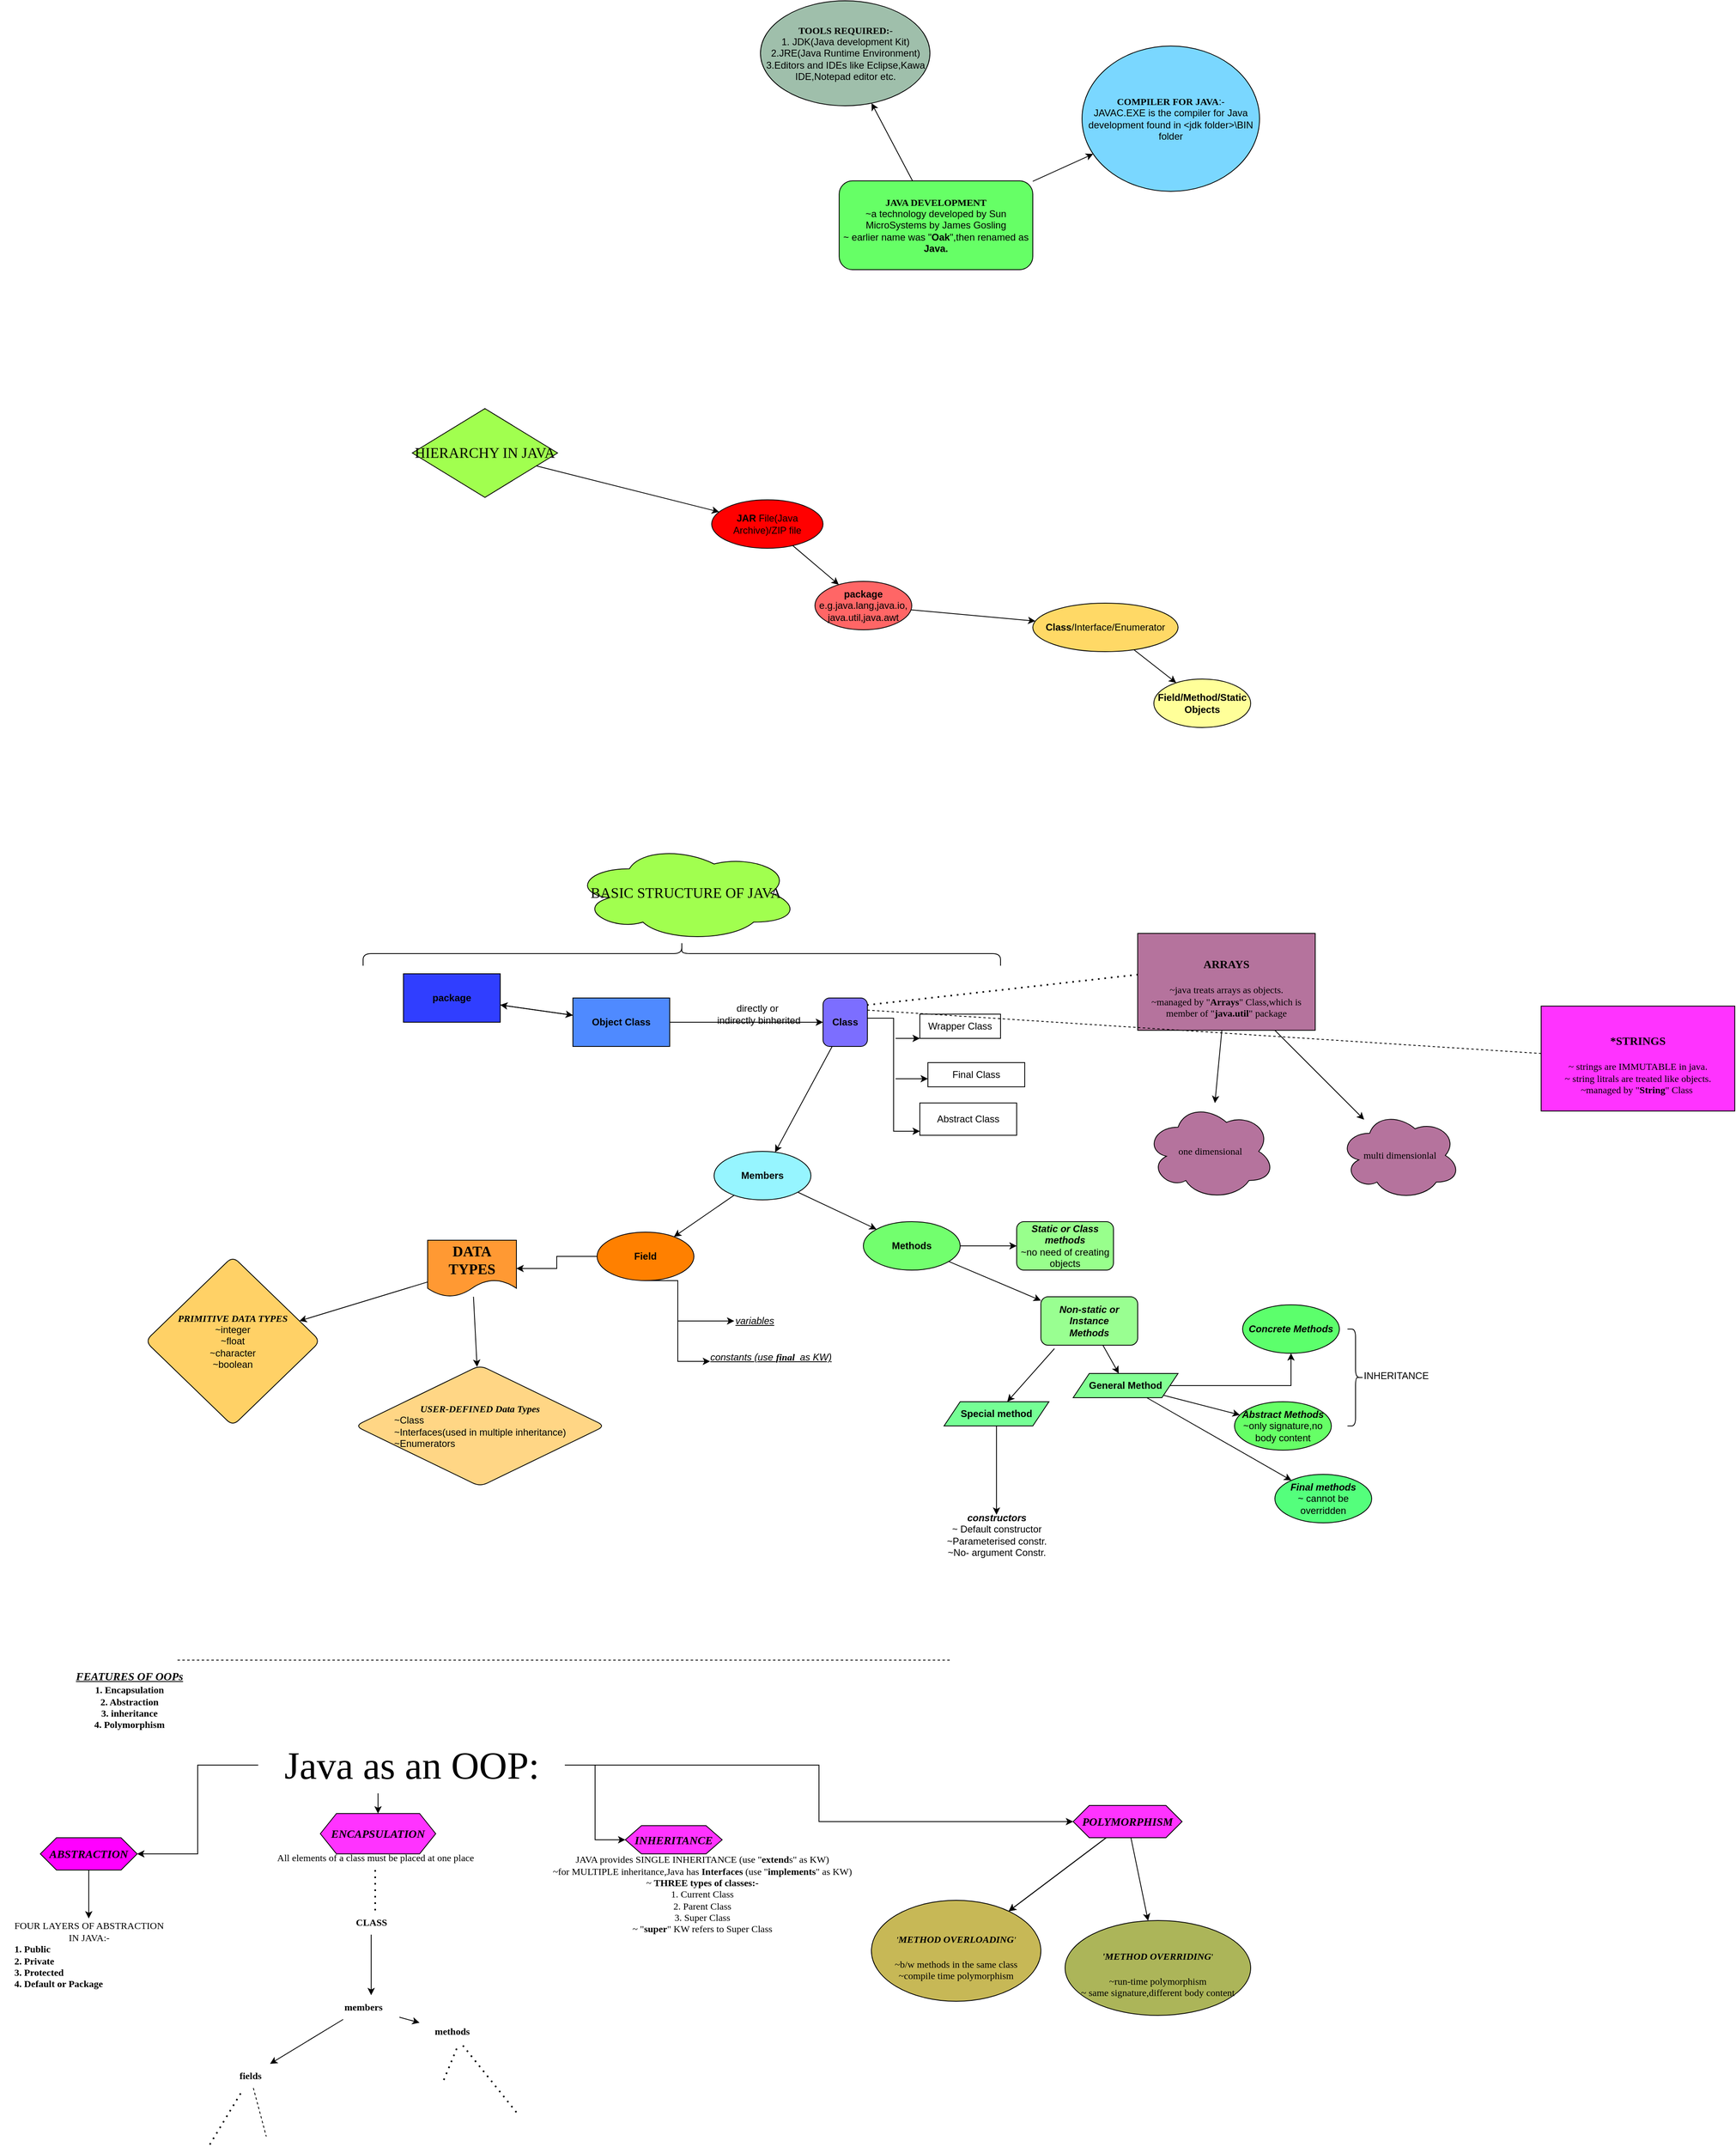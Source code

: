 <mxfile version="20.0.4" type="github" pages="2">
  <diagram id="sH5qiCcOdGeGCvfAOboL" name="Page-1">
    <mxGraphModel dx="1847" dy="1724" grid="0" gridSize="10" guides="1" tooltips="1" connect="1" arrows="1" fold="1" page="1" pageScale="1" pageWidth="827" pageHeight="1169" math="0" shadow="0">
      <root>
        <mxCell id="0" />
        <mxCell id="1" parent="0" />
        <mxCell id="B9Iz-INxXwkHirPRDV6O-6" value="" style="edgeStyle=none;rounded=0;orthogonalLoop=1;jettySize=auto;html=1;" parent="1" source="B9Iz-INxXwkHirPRDV6O-1" target="B9Iz-INxXwkHirPRDV6O-5" edge="1">
          <mxGeometry relative="1" as="geometry" />
        </mxCell>
        <mxCell id="B9Iz-INxXwkHirPRDV6O-11" value="" style="edgeStyle=none;rounded=0;orthogonalLoop=1;jettySize=auto;html=1;" parent="1" source="B9Iz-INxXwkHirPRDV6O-1" target="B9Iz-INxXwkHirPRDV6O-10" edge="1">
          <mxGeometry relative="1" as="geometry" />
        </mxCell>
        <mxCell id="B9Iz-INxXwkHirPRDV6O-1" value="&lt;font face=&quot;Lucida Console&quot;&gt;&lt;b&gt;JAVA DEVELOPMENT&lt;/b&gt;&lt;/font&gt;&lt;br&gt;~a technology developed by Sun MicroSystems by James Gosling&lt;br&gt;~ earlier name was &quot;&lt;b&gt;Oak&lt;/b&gt;&quot;,then renamed as &lt;b&gt;Java.&lt;/b&gt;" style="rounded=1;whiteSpace=wrap;html=1;fillColor=#66FF66;" parent="1" vertex="1">
          <mxGeometry x="230" y="-152" width="240" height="110" as="geometry" />
        </mxCell>
        <mxCell id="B9Iz-INxXwkHirPRDV6O-5" value="&lt;font face=&quot;Lucida Console&quot;&gt;&lt;b&gt;TOOLS REQUIRED:&lt;/b&gt;-&lt;/font&gt;&lt;br&gt;1. JDK(Java development Kit)&lt;br&gt;2.JRE(Java Runtime Environment)&lt;br&gt;3.Editors and IDEs like Eclipse,Kawa IDE,Notepad editor etc." style="ellipse;whiteSpace=wrap;html=1;rounded=1;strokeColor=#000000;fillColor=#9FBFAB;" parent="1" vertex="1">
          <mxGeometry x="132.5" y="-375" width="210" height="130" as="geometry" />
        </mxCell>
        <mxCell id="B9Iz-INxXwkHirPRDV6O-10" value="&lt;b&gt;&lt;font face=&quot;Lucida Console&quot;&gt;COMPILER FOR JAVA&lt;/font&gt;&lt;/b&gt;:-&lt;br&gt;JAVAC.EXE is the compiler for Java development found in &amp;lt;jdk folder&amp;gt;\BIN folder" style="ellipse;whiteSpace=wrap;html=1;rounded=1;fillColor=#7AD7FF;" parent="1" vertex="1">
          <mxGeometry x="531" y="-319" width="220" height="180" as="geometry" />
        </mxCell>
        <mxCell id="B9Iz-INxXwkHirPRDV6O-14" value="" style="edgeStyle=none;rounded=0;orthogonalLoop=1;jettySize=auto;html=1;" parent="1" source="B9Iz-INxXwkHirPRDV6O-12" target="B9Iz-INxXwkHirPRDV6O-13" edge="1">
          <mxGeometry relative="1" as="geometry" />
        </mxCell>
        <mxCell id="B9Iz-INxXwkHirPRDV6O-12" value="&lt;font face=&quot;Georgia&quot; style=&quot;font-size: 18px;&quot;&gt;HIERARCHY IN JAVA&lt;/font&gt;" style="rhombus;whiteSpace=wrap;html=1;strokeColor=#000000;fillColor=#A1FF4F;" parent="1" vertex="1">
          <mxGeometry x="-299" y="130" width="180" height="110" as="geometry" />
        </mxCell>
        <mxCell id="B9Iz-INxXwkHirPRDV6O-16" value="" style="edgeStyle=none;rounded=0;orthogonalLoop=1;jettySize=auto;html=1;" parent="1" source="B9Iz-INxXwkHirPRDV6O-13" target="B9Iz-INxXwkHirPRDV6O-15" edge="1">
          <mxGeometry relative="1" as="geometry" />
        </mxCell>
        <mxCell id="B9Iz-INxXwkHirPRDV6O-13" value="&lt;b&gt;JAR &lt;/b&gt;File(Java Archive)/ZIP file" style="ellipse;whiteSpace=wrap;html=1;fillColor=#FF0000;strokeColor=#000000;" parent="1" vertex="1">
          <mxGeometry x="72" y="243" width="138" height="60" as="geometry" />
        </mxCell>
        <mxCell id="B9Iz-INxXwkHirPRDV6O-18" value="" style="edgeStyle=none;rounded=0;orthogonalLoop=1;jettySize=auto;html=1;" parent="1" source="B9Iz-INxXwkHirPRDV6O-15" target="B9Iz-INxXwkHirPRDV6O-17" edge="1">
          <mxGeometry relative="1" as="geometry" />
        </mxCell>
        <mxCell id="B9Iz-INxXwkHirPRDV6O-15" value="&lt;b&gt;package&lt;/b&gt;&lt;br&gt;e.g.java.lang,java.io,&lt;br&gt;java.util,java.awt" style="ellipse;whiteSpace=wrap;html=1;fillColor=#FF6666;strokeColor=#000000;" parent="1" vertex="1">
          <mxGeometry x="200" y="344" width="120" height="60" as="geometry" />
        </mxCell>
        <mxCell id="B9Iz-INxXwkHirPRDV6O-20" value="" style="edgeStyle=none;rounded=0;orthogonalLoop=1;jettySize=auto;html=1;" parent="1" source="B9Iz-INxXwkHirPRDV6O-17" target="B9Iz-INxXwkHirPRDV6O-19" edge="1">
          <mxGeometry relative="1" as="geometry" />
        </mxCell>
        <mxCell id="B9Iz-INxXwkHirPRDV6O-17" value="&lt;b&gt;Class&lt;/b&gt;/Interface/Enumerator" style="ellipse;whiteSpace=wrap;html=1;fillColor=#FFD966;strokeColor=#000000;" parent="1" vertex="1">
          <mxGeometry x="470" y="371" width="180" height="60" as="geometry" />
        </mxCell>
        <mxCell id="B9Iz-INxXwkHirPRDV6O-19" value="&lt;b&gt;Field/Method/Static Objects&lt;/b&gt;" style="ellipse;whiteSpace=wrap;html=1;fillColor=#FFFF99;strokeColor=#000000;" parent="1" vertex="1">
          <mxGeometry x="620" y="465" width="120" height="60" as="geometry" />
        </mxCell>
        <mxCell id="B9Iz-INxXwkHirPRDV6O-23" value="&lt;font face=&quot;Comic Sans MS&quot; style=&quot;font-size: 18px;&quot;&gt;BASIC STRUCTURE OF JAVA&lt;/font&gt;" style="ellipse;shape=cloud;whiteSpace=wrap;html=1;strokeColor=#000000;fillColor=#A1FF4F;" parent="1" vertex="1">
          <mxGeometry x="-100" y="670" width="280" height="120" as="geometry" />
        </mxCell>
        <mxCell id="B9Iz-INxXwkHirPRDV6O-32" value="" style="edgeStyle=none;rounded=0;orthogonalLoop=1;jettySize=auto;html=1;" parent="1" source="B9Iz-INxXwkHirPRDV6O-27" target="B9Iz-INxXwkHirPRDV6O-31" edge="1">
          <mxGeometry relative="1" as="geometry" />
        </mxCell>
        <mxCell id="B9Iz-INxXwkHirPRDV6O-27" value="&lt;b&gt;package&lt;/b&gt;" style="whiteSpace=wrap;html=1;strokeColor=#000000;fillColor=#303EFF;" parent="1" vertex="1">
          <mxGeometry x="-310" y="830" width="120" height="60" as="geometry" />
        </mxCell>
        <mxCell id="B9Iz-INxXwkHirPRDV6O-28" value="" style="shape=curlyBracket;whiteSpace=wrap;html=1;rounded=1;flipH=1;strokeColor=#000000;fillColor=#FF8000;direction=south;" parent="1" vertex="1">
          <mxGeometry x="-360" y="790" width="790" height="30" as="geometry" />
        </mxCell>
        <mxCell id="B9Iz-INxXwkHirPRDV6O-36" value="" style="edgeStyle=none;rounded=0;orthogonalLoop=1;jettySize=auto;html=1;" parent="1" source="B9Iz-INxXwkHirPRDV6O-31" target="B9Iz-INxXwkHirPRDV6O-35" edge="1">
          <mxGeometry relative="1" as="geometry" />
        </mxCell>
        <mxCell id="1tp41s8w3gV_eY9NmaiI-1" value="" style="edgeStyle=none;rounded=0;orthogonalLoop=1;jettySize=auto;html=1;fontFamily=Verdana;fontSize=12;" parent="1" source="B9Iz-INxXwkHirPRDV6O-31" target="B9Iz-INxXwkHirPRDV6O-27" edge="1">
          <mxGeometry relative="1" as="geometry" />
        </mxCell>
        <mxCell id="B9Iz-INxXwkHirPRDV6O-31" value="&lt;b&gt;Object Class&lt;/b&gt;" style="whiteSpace=wrap;html=1;fillColor=#4F8AFF;strokeColor=#000000;" parent="1" vertex="1">
          <mxGeometry x="-100" y="860" width="120" height="60" as="geometry" />
        </mxCell>
        <mxCell id="B9Iz-INxXwkHirPRDV6O-39" style="edgeStyle=elbowEdgeStyle;rounded=0;orthogonalLoop=1;jettySize=auto;html=1;exitX=1;exitY=0.5;exitDx=0;exitDy=0;" parent="1" edge="1">
          <mxGeometry relative="1" as="geometry">
            <mxPoint x="330" y="1025" as="targetPoint" />
            <mxPoint x="265" y="885" as="sourcePoint" />
          </mxGeometry>
        </mxCell>
        <mxCell id="B9Iz-INxXwkHirPRDV6O-50" value="" style="edgeStyle=none;rounded=0;orthogonalLoop=1;jettySize=auto;html=1;" parent="1" source="B9Iz-INxXwkHirPRDV6O-35" target="B9Iz-INxXwkHirPRDV6O-49" edge="1">
          <mxGeometry relative="1" as="geometry" />
        </mxCell>
        <mxCell id="B9Iz-INxXwkHirPRDV6O-35" value="&lt;b&gt;Class&lt;/b&gt;" style="rounded=1;whiteSpace=wrap;html=1;fillColor=#7C6EFF;strokeColor=#000000;" parent="1" vertex="1">
          <mxGeometry x="210" y="860" width="55" height="60" as="geometry" />
        </mxCell>
        <mxCell id="B9Iz-INxXwkHirPRDV6O-37" value="directly or&amp;nbsp;&lt;br&gt;indirectly binherited" style="text;html=1;align=center;verticalAlign=middle;resizable=0;points=[];autosize=1;strokeColor=none;fillColor=none;" parent="1" vertex="1">
          <mxGeometry x="65" y="860" width="130" height="40" as="geometry" />
        </mxCell>
        <mxCell id="B9Iz-INxXwkHirPRDV6O-40" value="" style="endArrow=classic;html=1;rounded=0;" parent="1" edge="1">
          <mxGeometry width="50" height="50" relative="1" as="geometry">
            <mxPoint x="300" y="910" as="sourcePoint" />
            <mxPoint x="330" y="910" as="targetPoint" />
          </mxGeometry>
        </mxCell>
        <mxCell id="B9Iz-INxXwkHirPRDV6O-41" value="Wrapper Class" style="whiteSpace=wrap;html=1;strokeColor=#000000;fillColor=#FFFFFF;" parent="1" vertex="1">
          <mxGeometry x="330" y="880" width="100" height="30" as="geometry" />
        </mxCell>
        <mxCell id="B9Iz-INxXwkHirPRDV6O-43" value="" style="endArrow=classic;html=1;rounded=0;" parent="1" edge="1">
          <mxGeometry width="50" height="50" relative="1" as="geometry">
            <mxPoint x="300" y="960" as="sourcePoint" />
            <mxPoint x="340" y="960" as="targetPoint" />
          </mxGeometry>
        </mxCell>
        <mxCell id="B9Iz-INxXwkHirPRDV6O-44" value="Final Class" style="whiteSpace=wrap;html=1;strokeColor=#000000;fillColor=#FFFFFF;" parent="1" vertex="1">
          <mxGeometry x="340" y="940" width="120" height="30" as="geometry" />
        </mxCell>
        <mxCell id="B9Iz-INxXwkHirPRDV6O-45" value="Abstract Class" style="whiteSpace=wrap;html=1;strokeColor=#000000;fillColor=#FFFFFF;" parent="1" vertex="1">
          <mxGeometry x="330" y="990" width="120" height="40" as="geometry" />
        </mxCell>
        <mxCell id="B9Iz-INxXwkHirPRDV6O-52" value="" style="edgeStyle=none;rounded=0;orthogonalLoop=1;jettySize=auto;html=1;" parent="1" source="B9Iz-INxXwkHirPRDV6O-49" target="B9Iz-INxXwkHirPRDV6O-51" edge="1">
          <mxGeometry relative="1" as="geometry" />
        </mxCell>
        <mxCell id="B9Iz-INxXwkHirPRDV6O-57" value="" style="edgeStyle=none;rounded=0;orthogonalLoop=1;jettySize=auto;html=1;" parent="1" source="B9Iz-INxXwkHirPRDV6O-49" target="B9Iz-INxXwkHirPRDV6O-56" edge="1">
          <mxGeometry relative="1" as="geometry" />
        </mxCell>
        <mxCell id="B9Iz-INxXwkHirPRDV6O-49" value="&lt;b&gt;Members&lt;/b&gt;" style="ellipse;whiteSpace=wrap;html=1;fillColor=#96F5FF;strokeColor=#000000;rounded=1;" parent="1" vertex="1">
          <mxGeometry x="75" y="1050" width="120" height="60" as="geometry" />
        </mxCell>
        <mxCell id="B9Iz-INxXwkHirPRDV6O-59" value="" style="edgeStyle=none;rounded=0;orthogonalLoop=1;jettySize=auto;html=1;" parent="1" source="B9Iz-INxXwkHirPRDV6O-51" target="B9Iz-INxXwkHirPRDV6O-58" edge="1">
          <mxGeometry relative="1" as="geometry" />
        </mxCell>
        <mxCell id="B9Iz-INxXwkHirPRDV6O-61" value="" style="edgeStyle=none;rounded=0;orthogonalLoop=1;jettySize=auto;html=1;" parent="1" source="B9Iz-INxXwkHirPRDV6O-51" target="B9Iz-INxXwkHirPRDV6O-60" edge="1">
          <mxGeometry relative="1" as="geometry" />
        </mxCell>
        <mxCell id="B9Iz-INxXwkHirPRDV6O-51" value="&lt;b&gt;Methods&lt;/b&gt;" style="ellipse;whiteSpace=wrap;html=1;fillColor=#72FF6E;strokeColor=#000000;rounded=1;" parent="1" vertex="1">
          <mxGeometry x="260" y="1137" width="120" height="60" as="geometry" />
        </mxCell>
        <mxCell id="B9Iz-INxXwkHirPRDV6O-93" style="edgeStyle=elbowEdgeStyle;rounded=0;orthogonalLoop=1;jettySize=auto;html=1;exitX=0.5;exitY=1;exitDx=0;exitDy=0;" parent="1" source="B9Iz-INxXwkHirPRDV6O-56" edge="1">
          <mxGeometry relative="1" as="geometry">
            <mxPoint x="70" y="1310" as="targetPoint" />
          </mxGeometry>
        </mxCell>
        <mxCell id="B9Iz-INxXwkHirPRDV6O-100" value="" style="edgeStyle=elbowEdgeStyle;rounded=0;orthogonalLoop=1;jettySize=auto;html=1;" parent="1" source="B9Iz-INxXwkHirPRDV6O-56" target="B9Iz-INxXwkHirPRDV6O-99" edge="1">
          <mxGeometry relative="1" as="geometry" />
        </mxCell>
        <mxCell id="B9Iz-INxXwkHirPRDV6O-56" value="&lt;b&gt;Field&lt;/b&gt;" style="ellipse;whiteSpace=wrap;html=1;fillColor=#FF8000;strokeColor=#000000;rounded=1;" parent="1" vertex="1">
          <mxGeometry x="-70" y="1150" width="120" height="60" as="geometry" />
        </mxCell>
        <mxCell id="B9Iz-INxXwkHirPRDV6O-58" value="&lt;b&gt;&lt;i&gt;Static or Class methods&lt;/i&gt;&lt;/b&gt;&lt;br&gt;~no need of creating objects" style="rounded=1;whiteSpace=wrap;html=1;fillColor=#98FF8C;strokeColor=#000000;" parent="1" vertex="1">
          <mxGeometry x="450" y="1137" width="120" height="60" as="geometry" />
        </mxCell>
        <mxCell id="B9Iz-INxXwkHirPRDV6O-63" value="" style="edgeStyle=none;rounded=0;orthogonalLoop=1;jettySize=auto;html=1;" parent="1" source="B9Iz-INxXwkHirPRDV6O-60" target="B9Iz-INxXwkHirPRDV6O-62" edge="1">
          <mxGeometry relative="1" as="geometry" />
        </mxCell>
        <mxCell id="B9Iz-INxXwkHirPRDV6O-60" value="&lt;i&gt;&lt;b&gt;Non-static or Instance&lt;br&gt;Methods&lt;/b&gt;&lt;/i&gt;" style="whiteSpace=wrap;html=1;fillColor=#99FF91;strokeColor=#000000;rounded=1;" parent="1" vertex="1">
          <mxGeometry x="480" y="1230" width="120" height="60" as="geometry" />
        </mxCell>
        <mxCell id="B9Iz-INxXwkHirPRDV6O-65" value="" style="edgeStyle=orthogonalEdgeStyle;rounded=0;orthogonalLoop=1;jettySize=auto;html=1;" parent="1" source="B9Iz-INxXwkHirPRDV6O-62" target="B9Iz-INxXwkHirPRDV6O-64" edge="1">
          <mxGeometry relative="1" as="geometry" />
        </mxCell>
        <mxCell id="B9Iz-INxXwkHirPRDV6O-69" value="" style="edgeStyle=none;rounded=0;orthogonalLoop=1;jettySize=auto;html=1;" parent="1" source="B9Iz-INxXwkHirPRDV6O-62" target="B9Iz-INxXwkHirPRDV6O-68" edge="1">
          <mxGeometry relative="1" as="geometry" />
        </mxCell>
        <mxCell id="B9Iz-INxXwkHirPRDV6O-71" value="" style="edgeStyle=none;rounded=0;orthogonalLoop=1;jettySize=auto;html=1;" parent="1" source="B9Iz-INxXwkHirPRDV6O-62" target="B9Iz-INxXwkHirPRDV6O-70" edge="1">
          <mxGeometry relative="1" as="geometry" />
        </mxCell>
        <mxCell id="B9Iz-INxXwkHirPRDV6O-83" value="" style="edgeStyle=none;rounded=0;orthogonalLoop=1;jettySize=auto;html=1;exitX=0.14;exitY=1.071;exitDx=0;exitDy=0;exitPerimeter=0;" parent="1" source="B9Iz-INxXwkHirPRDV6O-60" target="B9Iz-INxXwkHirPRDV6O-82" edge="1">
          <mxGeometry relative="1" as="geometry">
            <mxPoint x="500" y="1300" as="sourcePoint" />
          </mxGeometry>
        </mxCell>
        <mxCell id="B9Iz-INxXwkHirPRDV6O-62" value="&lt;b&gt;General Method&lt;/b&gt;" style="shape=parallelogram;perimeter=parallelogramPerimeter;whiteSpace=wrap;html=1;fixedSize=1;fillColor=#82FF93;strokeColor=#000000;rounded=1;arcSize=0;" parent="1" vertex="1">
          <mxGeometry x="520" y="1325" width="130" height="30" as="geometry" />
        </mxCell>
        <mxCell id="B9Iz-INxXwkHirPRDV6O-64" value="&lt;i&gt;&lt;b&gt;Concrete Methods&lt;/b&gt;&lt;/i&gt;" style="ellipse;whiteSpace=wrap;html=1;fillColor=#5CFF6C;strokeColor=#000000;rounded=1;arcSize=0;" parent="1" vertex="1">
          <mxGeometry x="730" y="1240" width="120" height="60" as="geometry" />
        </mxCell>
        <mxCell id="B9Iz-INxXwkHirPRDV6O-68" value="&lt;b&gt;&lt;i&gt;Abstract Methods&lt;/i&gt;&lt;/b&gt;&lt;br&gt;~only signature,no body content" style="ellipse;whiteSpace=wrap;html=1;fillColor=#66FF66;strokeColor=#000000;rounded=1;arcSize=0;" parent="1" vertex="1">
          <mxGeometry x="720" y="1360" width="120" height="60" as="geometry" />
        </mxCell>
        <mxCell id="B9Iz-INxXwkHirPRDV6O-70" value="&lt;i&gt;&lt;b&gt;Final methods&lt;/b&gt;&lt;/i&gt;&lt;br&gt;~ cannot be overridden" style="ellipse;whiteSpace=wrap;html=1;fillColor=#54FF7C;strokeColor=#000000;rounded=1;arcSize=0;" parent="1" vertex="1">
          <mxGeometry x="770" y="1450" width="120" height="60" as="geometry" />
        </mxCell>
        <mxCell id="B9Iz-INxXwkHirPRDV6O-72" value="" style="shape=curlyBracket;whiteSpace=wrap;html=1;rounded=1;flipH=1;strokeColor=#000000;fillColor=#FFFFFF;" parent="1" vertex="1">
          <mxGeometry x="860" y="1270" width="20" height="120" as="geometry" />
        </mxCell>
        <mxCell id="B9Iz-INxXwkHirPRDV6O-76" value="&lt;br&gt;INHERITANCE" style="text;html=1;align=center;verticalAlign=middle;resizable=0;points=[];autosize=1;strokeColor=none;fillColor=none;" parent="1" vertex="1">
          <mxGeometry x="870" y="1300" width="100" height="40" as="geometry" />
        </mxCell>
        <mxCell id="B9Iz-INxXwkHirPRDV6O-82" value="&lt;b&gt;Special method&lt;/b&gt;" style="shape=parallelogram;perimeter=parallelogramPerimeter;whiteSpace=wrap;html=1;fixedSize=1;fillColor=#75FF95;strokeColor=#000000;rounded=1;arcSize=0;" parent="1" vertex="1">
          <mxGeometry x="360" y="1360" width="130" height="30" as="geometry" />
        </mxCell>
        <mxCell id="B9Iz-INxXwkHirPRDV6O-90" value="" style="endArrow=classic;html=1;rounded=0;exitX=0.5;exitY=1;exitDx=0;exitDy=0;" parent="1" source="B9Iz-INxXwkHirPRDV6O-82" edge="1">
          <mxGeometry width="50" height="50" relative="1" as="geometry">
            <mxPoint x="490" y="1410" as="sourcePoint" />
            <mxPoint x="425" y="1500" as="targetPoint" />
          </mxGeometry>
        </mxCell>
        <mxCell id="B9Iz-INxXwkHirPRDV6O-92" value="&lt;b&gt;&lt;i&gt;constructors&lt;/i&gt;&lt;/b&gt;&lt;br&gt;~ Default constructor&lt;br&gt;~Parameterised constr.&lt;br&gt;~No- argument Constr." style="text;html=1;align=center;verticalAlign=middle;resizable=0;points=[];autosize=1;strokeColor=none;fillColor=none;" parent="1" vertex="1">
          <mxGeometry x="350" y="1490" width="150" height="70" as="geometry" />
        </mxCell>
        <mxCell id="B9Iz-INxXwkHirPRDV6O-94" value="" style="endArrow=classic;html=1;rounded=0;" parent="1" edge="1">
          <mxGeometry width="50" height="50" relative="1" as="geometry">
            <mxPoint x="30" y="1260" as="sourcePoint" />
            <mxPoint x="100" y="1260" as="targetPoint" />
          </mxGeometry>
        </mxCell>
        <mxCell id="B9Iz-INxXwkHirPRDV6O-95" value="&lt;u&gt;&lt;i&gt;variables&lt;/i&gt;&lt;/u&gt;" style="text;html=1;align=center;verticalAlign=middle;resizable=0;points=[];autosize=1;strokeColor=none;fillColor=none;" parent="1" vertex="1">
          <mxGeometry x="90" y="1245" width="70" height="30" as="geometry" />
        </mxCell>
        <mxCell id="B9Iz-INxXwkHirPRDV6O-96" value="&lt;i&gt;&lt;u&gt;constants (use &lt;b&gt;&lt;font face=&quot;Verdana&quot;&gt;final&amp;nbsp;&lt;/font&gt;&lt;/b&gt; as KW)&lt;/u&gt;&lt;/i&gt;" style="text;html=1;align=center;verticalAlign=middle;resizable=0;points=[];autosize=1;strokeColor=none;fillColor=none;" parent="1" vertex="1">
          <mxGeometry x="55" y="1290" width="180" height="30" as="geometry" />
        </mxCell>
        <mxCell id="B9Iz-INxXwkHirPRDV6O-104" value="" style="edgeStyle=none;rounded=0;orthogonalLoop=1;jettySize=auto;html=1;" parent="1" source="B9Iz-INxXwkHirPRDV6O-99" target="B9Iz-INxXwkHirPRDV6O-103" edge="1">
          <mxGeometry relative="1" as="geometry" />
        </mxCell>
        <mxCell id="B9Iz-INxXwkHirPRDV6O-106" value="" style="edgeStyle=none;rounded=0;orthogonalLoop=1;jettySize=auto;html=1;" parent="1" source="B9Iz-INxXwkHirPRDV6O-99" target="B9Iz-INxXwkHirPRDV6O-105" edge="1">
          <mxGeometry relative="1" as="geometry" />
        </mxCell>
        <mxCell id="B9Iz-INxXwkHirPRDV6O-99" value="&lt;font style=&quot;font-size: 18px;&quot; face=&quot;Times New Roman&quot;&gt;&lt;b&gt;DATA TYPES&lt;/b&gt;&lt;/font&gt;" style="shape=document;whiteSpace=wrap;html=1;boundedLbl=1;fillColor=#FF9933;strokeColor=#000000;rounded=1;" parent="1" vertex="1">
          <mxGeometry x="-280" y="1160" width="110" height="70" as="geometry" />
        </mxCell>
        <mxCell id="B9Iz-INxXwkHirPRDV6O-103" value="&lt;font face=&quot;Verdana&quot;&gt;&lt;b&gt;&lt;i&gt;PRIMITIVE DATA TYPES&lt;/i&gt;&lt;/b&gt;&lt;/font&gt;&lt;br&gt;~integer&lt;br&gt;~float&lt;br&gt;~character&lt;br&gt;~boolean" style="rhombus;whiteSpace=wrap;html=1;fillColor=#FFD166;strokeColor=#000000;rounded=1;" parent="1" vertex="1">
          <mxGeometry x="-630" y="1180" width="217" height="210" as="geometry" />
        </mxCell>
        <mxCell id="B9Iz-INxXwkHirPRDV6O-105" value="&lt;font face=&quot;Verdana&quot;&gt;&lt;b&gt;&lt;i&gt;USER-DEFINED Data Types&lt;br&gt;&lt;/i&gt;&lt;/b&gt;&lt;/font&gt;&lt;div style=&quot;text-align: justify;&quot;&gt;&lt;span style=&quot;background-color: initial;&quot;&gt;~Class&lt;/span&gt;&lt;/div&gt;&lt;div style=&quot;text-align: justify;&quot;&gt;&lt;span style=&quot;background-color: initial;&quot;&gt;~Interfaces(used in multiple inheritance)&lt;/span&gt;&lt;/div&gt;&lt;div style=&quot;text-align: justify;&quot;&gt;&lt;span style=&quot;background-color: initial;&quot;&gt;~Enumerators&lt;/span&gt;&lt;/div&gt;" style="rhombus;whiteSpace=wrap;html=1;fillColor=#FFD685;strokeColor=#000000;rounded=1;" parent="1" vertex="1">
          <mxGeometry x="-370" y="1315" width="310" height="150" as="geometry" />
        </mxCell>
        <mxCell id="B9Iz-INxXwkHirPRDV6O-109" value="" style="endArrow=none;dashed=1;html=1;rounded=0;" parent="1" edge="1">
          <mxGeometry width="50" height="50" relative="1" as="geometry">
            <mxPoint x="-590" y="1680" as="sourcePoint" />
            <mxPoint x="370" y="1680" as="targetPoint" />
          </mxGeometry>
        </mxCell>
        <mxCell id="B9Iz-INxXwkHirPRDV6O-110" value="&lt;font face=&quot;Times New Roman&quot;&gt;&lt;b&gt;&lt;i&gt;&lt;u&gt;&lt;font style=&quot;font-size: 14px;&quot;&gt;FEATURES OF OOPs&lt;/font&gt;&lt;/u&gt;&lt;/i&gt;&lt;br&gt;1. Encapsulation&lt;br&gt;2. Abstraction&lt;br&gt;3. inheritance&lt;br&gt;4. Polymorphism&lt;/b&gt;&lt;/font&gt;" style="text;html=1;align=center;verticalAlign=middle;resizable=0;points=[];autosize=1;strokeColor=none;fillColor=none;" parent="1" vertex="1">
          <mxGeometry x="-730" y="1685" width="160" height="90" as="geometry" />
        </mxCell>
        <mxCell id="B9Iz-INxXwkHirPRDV6O-116" value="" style="edgeStyle=elbowEdgeStyle;rounded=0;orthogonalLoop=1;jettySize=auto;html=1;fontFamily=Verdana;fontSize=12;" parent="1" source="B9Iz-INxXwkHirPRDV6O-111" target="B9Iz-INxXwkHirPRDV6O-115" edge="1">
          <mxGeometry relative="1" as="geometry" />
        </mxCell>
        <mxCell id="B9Iz-INxXwkHirPRDV6O-120" value="" style="edgeStyle=elbowEdgeStyle;rounded=0;orthogonalLoop=1;jettySize=auto;html=1;fontFamily=Verdana;fontSize=12;" parent="1" source="B9Iz-INxXwkHirPRDV6O-111" target="B9Iz-INxXwkHirPRDV6O-119" edge="1">
          <mxGeometry relative="1" as="geometry" />
        </mxCell>
        <mxCell id="B9Iz-INxXwkHirPRDV6O-147" value="" style="edgeStyle=elbowEdgeStyle;rounded=0;orthogonalLoop=1;jettySize=auto;html=1;fontFamily=Verdana;fontSize=12;" parent="1" source="B9Iz-INxXwkHirPRDV6O-111" target="B9Iz-INxXwkHirPRDV6O-146" edge="1">
          <mxGeometry relative="1" as="geometry" />
        </mxCell>
        <mxCell id="B9Iz-INxXwkHirPRDV6O-154" value="" style="edgeStyle=elbowEdgeStyle;rounded=0;orthogonalLoop=1;jettySize=auto;html=1;fontFamily=Verdana;fontSize=12;" parent="1" source="B9Iz-INxXwkHirPRDV6O-111" target="B9Iz-INxXwkHirPRDV6O-153" edge="1">
          <mxGeometry relative="1" as="geometry" />
        </mxCell>
        <mxCell id="B9Iz-INxXwkHirPRDV6O-111" value="&lt;font face=&quot;Comic Sans MS&quot; style=&quot;font-size: 48px;&quot;&gt;Java as an OOP:&lt;/font&gt;" style="text;html=1;align=center;verticalAlign=middle;resizable=0;points=[];autosize=1;strokeColor=none;fillColor=none;" parent="1" vertex="1">
          <mxGeometry x="-490" y="1775" width="380" height="70" as="geometry" />
        </mxCell>
        <mxCell id="B9Iz-INxXwkHirPRDV6O-117" style="edgeStyle=elbowEdgeStyle;rounded=0;orthogonalLoop=1;jettySize=auto;html=1;fontFamily=Verdana;fontSize=12;" parent="1" source="B9Iz-INxXwkHirPRDV6O-115" edge="1">
          <mxGeometry relative="1" as="geometry">
            <mxPoint x="-700" y="2000" as="targetPoint" />
          </mxGeometry>
        </mxCell>
        <mxCell id="B9Iz-INxXwkHirPRDV6O-115" value="&lt;h3&gt;&lt;i&gt;ABSTRACTION&lt;/i&gt;&lt;/h3&gt;" style="shape=hexagon;perimeter=hexagonPerimeter2;whiteSpace=wrap;html=1;fixedSize=1;fontFamily=Verdana;fontSize=12;strokeColor=#000000;fillColor=#FF00FF;size=20;" parent="1" vertex="1">
          <mxGeometry x="-760" y="1900" width="120" height="40" as="geometry" />
        </mxCell>
        <mxCell id="B9Iz-INxXwkHirPRDV6O-118" value="FOUR LAYERS OF ABSTRACTION&lt;br&gt;IN JAVA:-&lt;br&gt;&lt;div style=&quot;text-align: justify;&quot;&gt;&lt;span style=&quot;background-color: initial;&quot;&gt;&lt;b&gt;1. Public&lt;/b&gt;&lt;/span&gt;&lt;/div&gt;&lt;div style=&quot;text-align: justify;&quot;&gt;&lt;span style=&quot;background-color: initial;&quot;&gt;&lt;b&gt;2. Private&lt;/b&gt;&lt;/span&gt;&lt;/div&gt;&lt;div style=&quot;text-align: justify;&quot;&gt;&lt;span style=&quot;background-color: initial;&quot;&gt;&lt;b&gt;3. Protected&lt;/b&gt;&lt;/span&gt;&lt;/div&gt;&lt;div style=&quot;text-align: justify;&quot;&gt;&lt;span style=&quot;background-color: initial;&quot;&gt;&lt;b&gt;4. Default or Package&lt;/b&gt;&amp;nbsp;&lt;/span&gt;&lt;/div&gt;" style="text;html=1;align=center;verticalAlign=middle;resizable=0;points=[];autosize=1;strokeColor=none;fillColor=none;fontSize=12;fontFamily=Verdana;" parent="1" vertex="1">
          <mxGeometry x="-810" y="1995" width="220" height="100" as="geometry" />
        </mxCell>
        <mxCell id="B9Iz-INxXwkHirPRDV6O-119" value="&lt;h3&gt;&lt;i&gt;ENCAPSULATION&lt;/i&gt;&lt;/h3&gt;" style="shape=hexagon;perimeter=hexagonPerimeter2;whiteSpace=wrap;html=1;fixedSize=1;fontFamily=Verdana;fontSize=12;strokeColor=#000000;fillColor=#FF33FF;" parent="1" vertex="1">
          <mxGeometry x="-413" y="1870" width="143" height="50" as="geometry" />
        </mxCell>
        <mxCell id="B9Iz-INxXwkHirPRDV6O-123" value="All elements of a class must be placed at one place" style="text;html=1;align=center;verticalAlign=middle;resizable=0;points=[];autosize=1;strokeColor=none;fillColor=none;fontSize=12;fontFamily=Verdana;" parent="1" vertex="1">
          <mxGeometry x="-510" y="1910" width="330" height="30" as="geometry" />
        </mxCell>
        <mxCell id="B9Iz-INxXwkHirPRDV6O-124" value="" style="endArrow=none;dashed=1;html=1;dashPattern=1 3;strokeWidth=2;rounded=0;fontFamily=Verdana;fontSize=12;" parent="1" source="B9Iz-INxXwkHirPRDV6O-123" edge="1">
          <mxGeometry width="50" height="50" relative="1" as="geometry">
            <mxPoint x="-230" y="1870" as="sourcePoint" />
            <mxPoint x="-345" y="1990" as="targetPoint" />
          </mxGeometry>
        </mxCell>
        <mxCell id="B9Iz-INxXwkHirPRDV6O-127" value="" style="edgeStyle=elbowEdgeStyle;rounded=0;orthogonalLoop=1;jettySize=auto;html=1;fontFamily=Verdana;fontSize=12;" parent="1" source="B9Iz-INxXwkHirPRDV6O-125" target="B9Iz-INxXwkHirPRDV6O-126" edge="1">
          <mxGeometry relative="1" as="geometry" />
        </mxCell>
        <mxCell id="B9Iz-INxXwkHirPRDV6O-125" value="&lt;b&gt;CLASS&lt;/b&gt;" style="text;html=1;align=center;verticalAlign=middle;resizable=0;points=[];autosize=1;strokeColor=none;fillColor=none;fontSize=12;fontFamily=Verdana;" parent="1" vertex="1">
          <mxGeometry x="-385" y="1990" width="70" height="30" as="geometry" />
        </mxCell>
        <mxCell id="B9Iz-INxXwkHirPRDV6O-133" value="" style="edgeStyle=none;rounded=0;orthogonalLoop=1;jettySize=auto;html=1;fontFamily=Verdana;fontSize=12;" parent="1" source="B9Iz-INxXwkHirPRDV6O-126" target="B9Iz-INxXwkHirPRDV6O-132" edge="1">
          <mxGeometry relative="1" as="geometry" />
        </mxCell>
        <mxCell id="B9Iz-INxXwkHirPRDV6O-136" value="" style="edgeStyle=none;rounded=0;orthogonalLoop=1;jettySize=auto;html=1;fontFamily=Verdana;fontSize=12;" parent="1" source="B9Iz-INxXwkHirPRDV6O-126" target="B9Iz-INxXwkHirPRDV6O-135" edge="1">
          <mxGeometry relative="1" as="geometry" />
        </mxCell>
        <mxCell id="B9Iz-INxXwkHirPRDV6O-126" value="&lt;b&gt;members&lt;/b&gt;" style="text;html=1;align=center;verticalAlign=middle;resizable=0;points=[];autosize=1;strokeColor=none;fillColor=none;fontSize=12;fontFamily=Verdana;" parent="1" vertex="1">
          <mxGeometry x="-405" y="2095" width="90" height="30" as="geometry" />
        </mxCell>
        <mxCell id="B9Iz-INxXwkHirPRDV6O-132" value="&lt;b&gt;methods&lt;/b&gt;" style="text;html=1;align=center;verticalAlign=middle;resizable=0;points=[];autosize=1;strokeColor=none;fillColor=none;fontSize=12;fontFamily=Verdana;" parent="1" vertex="1">
          <mxGeometry x="-290" y="2125" width="80" height="30" as="geometry" />
        </mxCell>
        <mxCell id="B9Iz-INxXwkHirPRDV6O-135" value="&lt;b&gt;fields&lt;/b&gt;" style="text;html=1;align=center;verticalAlign=middle;resizable=0;points=[];autosize=1;strokeColor=none;fillColor=none;fontSize=12;fontFamily=Verdana;" parent="1" vertex="1">
          <mxGeometry x="-530" y="2180" width="60" height="30" as="geometry" />
        </mxCell>
        <mxCell id="B9Iz-INxXwkHirPRDV6O-137" value="" style="endArrow=none;dashed=1;html=1;rounded=0;fontFamily=Verdana;fontSize=12;" parent="1" source="B9Iz-INxXwkHirPRDV6O-135" edge="1">
          <mxGeometry width="50" height="50" relative="1" as="geometry">
            <mxPoint x="-260" y="2200" as="sourcePoint" />
            <mxPoint x="-480" y="2270" as="targetPoint" />
          </mxGeometry>
        </mxCell>
        <mxCell id="B9Iz-INxXwkHirPRDV6O-138" value="" style="endArrow=none;dashed=1;html=1;dashPattern=1 3;strokeWidth=2;rounded=0;fontFamily=Verdana;fontSize=12;entryX=0.64;entryY=0.975;entryDx=0;entryDy=0;entryPerimeter=0;" parent="1" target="B9Iz-INxXwkHirPRDV6O-132" edge="1">
          <mxGeometry width="50" height="50" relative="1" as="geometry">
            <mxPoint x="-170" y="2240" as="sourcePoint" />
            <mxPoint x="-220" y="2180" as="targetPoint" />
          </mxGeometry>
        </mxCell>
        <mxCell id="B9Iz-INxXwkHirPRDV6O-139" value="" style="endArrow=none;dashed=1;html=1;dashPattern=1 3;strokeWidth=2;rounded=0;fontFamily=Verdana;fontSize=12;entryX=0.599;entryY=1.049;entryDx=0;entryDy=0;entryPerimeter=0;" parent="1" target="B9Iz-INxXwkHirPRDV6O-132" edge="1">
          <mxGeometry width="50" height="50" relative="1" as="geometry">
            <mxPoint x="-260" y="2200" as="sourcePoint" />
            <mxPoint x="-210" y="2150" as="targetPoint" />
          </mxGeometry>
        </mxCell>
        <mxCell id="B9Iz-INxXwkHirPRDV6O-140" value="" style="endArrow=none;dashed=1;html=1;dashPattern=1 3;strokeWidth=2;rounded=0;fontFamily=Verdana;fontSize=12;entryX=0.317;entryY=1.178;entryDx=0;entryDy=0;entryPerimeter=0;" parent="1" target="B9Iz-INxXwkHirPRDV6O-135" edge="1">
          <mxGeometry width="50" height="50" relative="1" as="geometry">
            <mxPoint x="-550" y="2280" as="sourcePoint" />
            <mxPoint x="-210" y="2150" as="targetPoint" />
          </mxGeometry>
        </mxCell>
        <mxCell id="B9Iz-INxXwkHirPRDV6O-146" value="&lt;h3&gt;&lt;i&gt;INHERITANCE&lt;/i&gt;&lt;/h3&gt;" style="shape=hexagon;perimeter=hexagonPerimeter2;whiteSpace=wrap;html=1;fixedSize=1;fontFamily=Verdana;fontSize=12;strokeColor=#000000;fillColor=#FF33FF;" parent="1" vertex="1">
          <mxGeometry x="-35" y="1885" width="120" height="35" as="geometry" />
        </mxCell>
        <mxCell id="B9Iz-INxXwkHirPRDV6O-150" value="JAVA provides SINGLE INHERITANCE (use &quot;&lt;b&gt;extend&lt;/b&gt;s&quot; as KW)&lt;br&gt;~for MULTIPLE inheritance,Java has &lt;b&gt;Interfaces&lt;/b&gt; (use &quot;&lt;b&gt;implements&lt;/b&gt;&quot; as KW)&lt;br&gt;~ &lt;b&gt;THREE types of classes:-&lt;/b&gt;&lt;br&gt;1. Current Class&lt;br&gt;2. Parent Class&lt;br&gt;3. Super Class&lt;br&gt;~ &quot;&lt;b&gt;super&lt;/b&gt;&quot; KW refers to Super Class" style="text;html=1;align=center;verticalAlign=middle;resizable=0;points=[];autosize=1;strokeColor=none;fillColor=none;fontSize=12;fontFamily=Verdana;" parent="1" vertex="1">
          <mxGeometry x="-185" y="1915" width="490" height="110" as="geometry" />
        </mxCell>
        <mxCell id="B9Iz-INxXwkHirPRDV6O-158" value="" style="edgeStyle=none;rounded=0;orthogonalLoop=1;jettySize=auto;html=1;fontFamily=Verdana;fontSize=12;" parent="1" source="B9Iz-INxXwkHirPRDV6O-153" target="B9Iz-INxXwkHirPRDV6O-157" edge="1">
          <mxGeometry relative="1" as="geometry" />
        </mxCell>
        <mxCell id="B9Iz-INxXwkHirPRDV6O-159" value="" style="edgeStyle=none;rounded=0;orthogonalLoop=1;jettySize=auto;html=1;fontFamily=Verdana;fontSize=12;" parent="1" source="B9Iz-INxXwkHirPRDV6O-153" target="B9Iz-INxXwkHirPRDV6O-157" edge="1">
          <mxGeometry relative="1" as="geometry" />
        </mxCell>
        <mxCell id="B9Iz-INxXwkHirPRDV6O-160" value="" style="edgeStyle=none;rounded=0;orthogonalLoop=1;jettySize=auto;html=1;fontFamily=Verdana;fontSize=12;" parent="1" source="B9Iz-INxXwkHirPRDV6O-153" target="B9Iz-INxXwkHirPRDV6O-157" edge="1">
          <mxGeometry relative="1" as="geometry" />
        </mxCell>
        <mxCell id="B9Iz-INxXwkHirPRDV6O-162" value="" style="edgeStyle=none;rounded=0;orthogonalLoop=1;jettySize=auto;html=1;fontFamily=Verdana;fontSize=12;" parent="1" source="B9Iz-INxXwkHirPRDV6O-153" target="B9Iz-INxXwkHirPRDV6O-161" edge="1">
          <mxGeometry relative="1" as="geometry" />
        </mxCell>
        <mxCell id="B9Iz-INxXwkHirPRDV6O-153" value="&lt;h3&gt;&lt;i&gt;POLYMORPHISM&lt;/i&gt;&lt;/h3&gt;" style="shape=hexagon;perimeter=hexagonPerimeter2;whiteSpace=wrap;html=1;fixedSize=1;fontFamily=Verdana;fontSize=12;strokeColor=#000000;fillColor=#FF33FF;" parent="1" vertex="1">
          <mxGeometry x="520" y="1860" width="135" height="40" as="geometry" />
        </mxCell>
        <mxCell id="B9Iz-INxXwkHirPRDV6O-157" value="&lt;h5&gt;&lt;font face=&quot;Garamond&quot;&gt;&lt;b&gt;&lt;i&gt;&#39;&lt;font style=&quot;font-size: 12px;&quot;&gt;METHOD OVERLOADING&lt;/font&gt;&#39;&lt;/i&gt;&lt;/b&gt;&lt;/font&gt;&lt;/h5&gt;~b/w methods in the same class&lt;br&gt;~compile time polymorphism" style="ellipse;whiteSpace=wrap;html=1;fontFamily=Verdana;fillColor=#C7B856;strokeColor=#000000;" parent="1" vertex="1">
          <mxGeometry x="270" y="1977.5" width="210" height="125" as="geometry" />
        </mxCell>
        <mxCell id="B9Iz-INxXwkHirPRDV6O-161" value="&lt;h5&gt;&lt;font style=&quot;font-size: 12px;&quot; face=&quot;Garamond&quot;&gt;&lt;b&gt;&lt;i&gt;&#39;METHOD OVERRIDING&lt;/i&gt;&lt;/b&gt;&lt;/font&gt;&#39;&lt;/h5&gt;~run-time polymorphism&lt;br&gt;~ same signature,different body content" style="ellipse;whiteSpace=wrap;html=1;fontFamily=Verdana;fillColor=#ACB559;strokeColor=#000000;" parent="1" vertex="1">
          <mxGeometry x="510" y="2002.5" width="230" height="117.5" as="geometry" />
        </mxCell>
        <mxCell id="1tp41s8w3gV_eY9NmaiI-6" value="" style="endArrow=none;dashed=1;html=1;dashPattern=1 3;strokeWidth=2;rounded=0;fontFamily=Verdana;fontSize=12;exitX=0.992;exitY=0.145;exitDx=0;exitDy=0;exitPerimeter=0;entryX=0.006;entryY=0.424;entryDx=0;entryDy=0;entryPerimeter=0;" parent="1" source="B9Iz-INxXwkHirPRDV6O-35" target="1tp41s8w3gV_eY9NmaiI-7" edge="1">
          <mxGeometry width="50" height="50" relative="1" as="geometry">
            <mxPoint x="250" y="1010" as="sourcePoint" />
            <mxPoint x="620" y="780" as="targetPoint" />
          </mxGeometry>
        </mxCell>
        <mxCell id="1tp41s8w3gV_eY9NmaiI-9" value="" style="edgeStyle=none;rounded=0;orthogonalLoop=1;jettySize=auto;html=1;fontFamily=Verdana;fontSize=12;" parent="1" source="1tp41s8w3gV_eY9NmaiI-7" target="1tp41s8w3gV_eY9NmaiI-8" edge="1">
          <mxGeometry relative="1" as="geometry" />
        </mxCell>
        <mxCell id="1tp41s8w3gV_eY9NmaiI-11" value="" style="edgeStyle=none;rounded=0;orthogonalLoop=1;jettySize=auto;html=1;fontFamily=Verdana;fontSize=12;" parent="1" source="1tp41s8w3gV_eY9NmaiI-7" target="1tp41s8w3gV_eY9NmaiI-10" edge="1">
          <mxGeometry relative="1" as="geometry" />
        </mxCell>
        <mxCell id="1tp41s8w3gV_eY9NmaiI-7" value="&lt;h4&gt;&lt;b&gt;&lt;font style=&quot;font-size: 14px;&quot; face=&quot;Comic Sans MS&quot;&gt;ARRAYS&lt;/font&gt;&lt;/b&gt;&lt;/h4&gt;~java treats arrays as objects.&lt;br&gt;~managed by &quot;&lt;b&gt;Arrays&lt;/b&gt;&quot; Class,which is member of &quot;&lt;b&gt;java.util&lt;/b&gt;&quot; package" style="whiteSpace=wrap;html=1;fontFamily=Verdana;fontSize=12;strokeColor=#000000;fillColor=#B5739D;" parent="1" vertex="1">
          <mxGeometry x="600" y="780" width="220" height="120" as="geometry" />
        </mxCell>
        <mxCell id="1tp41s8w3gV_eY9NmaiI-8" value="one dimensional" style="ellipse;shape=cloud;whiteSpace=wrap;html=1;fontFamily=Verdana;fillColor=#B5739D;strokeColor=#000000;" parent="1" vertex="1">
          <mxGeometry x="610" y="990" width="160" height="120" as="geometry" />
        </mxCell>
        <mxCell id="1tp41s8w3gV_eY9NmaiI-10" value="multi dimensionlal" style="ellipse;shape=cloud;whiteSpace=wrap;html=1;fontFamily=Verdana;fillColor=#B5739D;strokeColor=#000000;" parent="1" vertex="1">
          <mxGeometry x="850" y="1000" width="150" height="110" as="geometry" />
        </mxCell>
        <mxCell id="1tp41s8w3gV_eY9NmaiI-12" value="" style="endArrow=none;dashed=1;html=1;rounded=0;fontFamily=Verdana;fontSize=12;exitX=1;exitY=0.25;exitDx=0;exitDy=0;" parent="1" source="B9Iz-INxXwkHirPRDV6O-35" edge="1">
          <mxGeometry width="50" height="50" relative="1" as="geometry">
            <mxPoint x="410" y="960" as="sourcePoint" />
            <mxPoint x="1120" y="930" as="targetPoint" />
          </mxGeometry>
        </mxCell>
        <mxCell id="1tp41s8w3gV_eY9NmaiI-13" value="Text" style="text;html=1;align=center;verticalAlign=middle;resizable=0;points=[];autosize=1;strokeColor=none;fillColor=none;fontSize=12;fontFamily=Verdana;" parent="1" vertex="1">
          <mxGeometry x="1100" y="910" width="40" height="20" as="geometry" />
        </mxCell>
        <mxCell id="1tp41s8w3gV_eY9NmaiI-14" value="&lt;h4&gt;&lt;b style=&quot;&quot;&gt;&lt;font style=&quot;font-size: 14px;&quot; face=&quot;Comic Sans MS&quot;&gt;*STRINGS&lt;/font&gt;&lt;/b&gt;&lt;/h4&gt;~ strings are IMMUTABLE in java.&lt;br&gt;~ string litrals are treated like objects.&lt;br&gt;~managed by &quot;&lt;b&gt;String&lt;/b&gt;&quot; Class&amp;nbsp;" style="whiteSpace=wrap;html=1;fontFamily=Verdana;fontSize=12;strokeColor=#000000;fillColor=#FF33FF;" parent="1" vertex="1">
          <mxGeometry x="1100" y="870" width="240" height="130" as="geometry" />
        </mxCell>
      </root>
    </mxGraphModel>
  </diagram>
  <diagram id="Jpph2lAzM0-6TgZihtPP" name="Page-2">
    <mxGraphModel dx="2277" dy="646" grid="1" gridSize="10" guides="1" tooltips="1" connect="1" arrows="1" fold="1" page="1" pageScale="1" pageWidth="827" pageHeight="1169" math="0" shadow="0">
      <root>
        <mxCell id="0" />
        <mxCell id="1" parent="0" />
        <mxCell id="fpBxsbZTEgXUByeuCUzQ-34" value="" style="endArrow=none;html=1;rounded=0;fontFamily=Verdana;fontSize=14;" parent="1" edge="1">
          <mxGeometry width="50" height="50" relative="1" as="geometry">
            <mxPoint x="170" y="990" as="sourcePoint" />
            <mxPoint x="250" y="990" as="targetPoint" />
          </mxGeometry>
        </mxCell>
        <mxCell id="fpBxsbZTEgXUByeuCUzQ-3" value="" style="edgeStyle=none;rounded=0;orthogonalLoop=1;jettySize=auto;html=1;fontFamily=Verdana;fontSize=14;" parent="1" source="fpBxsbZTEgXUByeuCUzQ-1" target="fpBxsbZTEgXUByeuCUzQ-2" edge="1">
          <mxGeometry relative="1" as="geometry" />
        </mxCell>
        <mxCell id="fpBxsbZTEgXUByeuCUzQ-1" value="&lt;h4&gt;&lt;font face=&quot;Comic Sans MS&quot;&gt;EXCEPTION&amp;nbsp;&lt;br&gt;HANDLING&lt;/font&gt;&lt;/h4&gt;" style="ellipse;whiteSpace=wrap;html=1;fontFamily=Verdana;fontSize=14;strokeColor=#000000;fillColor=#7EA6E0;" parent="1" vertex="1">
          <mxGeometry x="50" y="90" width="120" height="60" as="geometry" />
        </mxCell>
        <mxCell id="fpBxsbZTEgXUByeuCUzQ-2" value="@five KWs&lt;br&gt;&lt;b&gt;~try&lt;br&gt;~catch&lt;br&gt;~throw&lt;br&gt;~throws&lt;br&gt;~finally&lt;/b&gt;(to be executed at last and bottommost block)" style="whiteSpace=wrap;html=1;fontSize=14;fontFamily=Verdana;fillColor=#A9C4EB;strokeColor=#000000;" parent="1" vertex="1">
          <mxGeometry x="250" y="40" width="120" height="180" as="geometry" />
        </mxCell>
        <mxCell id="fpBxsbZTEgXUByeuCUzQ-4" value="&lt;h4&gt;&lt;b style=&quot;&quot;&gt;&lt;font face=&quot;Comic Sans MS&quot;&gt;#JAVA AWT(Abstract Window Toolkit)&lt;/font&gt;&lt;/b&gt;&lt;/h4&gt;&lt;font style=&quot;font-weight: bold;&quot; face=&quot;Garamond&quot;&gt;~set of classes for GUI Programming,&lt;/font&gt;&lt;br&gt;&lt;font style=&quot;&quot; face=&quot;Garamond&quot;&gt;&lt;b&gt;~&quot;&lt;/b&gt;&lt;i&gt;&lt;u&gt;&lt;b&gt;java.awt&lt;/b&gt;&lt;/u&gt;&lt;/i&gt;&lt;b&gt;&quot; package&amp;nbsp; provides such classes&lt;/b&gt;&lt;/font&gt;" style="text;html=1;align=center;verticalAlign=middle;resizable=0;points=[];autosize=1;strokeColor=none;fillColor=none;fontSize=14;fontFamily=Verdana;" parent="1" vertex="1">
          <mxGeometry x="-70" y="280" width="300" height="100" as="geometry" />
        </mxCell>
        <mxCell id="fpBxsbZTEgXUByeuCUzQ-9" value="" style="endArrow=none;dashed=1;html=1;rounded=0;fontFamily=Verdana;fontSize=14;" parent="1" edge="1">
          <mxGeometry width="50" height="50" relative="1" as="geometry">
            <mxPoint x="10" y="290" as="sourcePoint" />
            <mxPoint x="750" y="270" as="targetPoint" />
          </mxGeometry>
        </mxCell>
        <mxCell id="fpBxsbZTEgXUByeuCUzQ-12" value="" style="edgeStyle=none;rounded=0;orthogonalLoop=1;jettySize=auto;html=1;fontFamily=Verdana;fontSize=14;" parent="1" source="fpBxsbZTEgXUByeuCUzQ-10" target="fpBxsbZTEgXUByeuCUzQ-11" edge="1">
          <mxGeometry relative="1" as="geometry" />
        </mxCell>
        <mxCell id="fpBxsbZTEgXUByeuCUzQ-10" value="&quot;&lt;b&gt;java.awt&lt;/b&gt;&quot; package" style="whiteSpace=wrap;html=1;fontFamily=Verdana;fontSize=14;strokeColor=#000000;fillColor=#97D077;" parent="1" vertex="1">
          <mxGeometry x="30" y="420" width="120" height="60" as="geometry" />
        </mxCell>
        <mxCell id="fpBxsbZTEgXUByeuCUzQ-14" value="" style="edgeStyle=none;rounded=0;orthogonalLoop=1;jettySize=auto;html=1;fontFamily=Verdana;fontSize=14;" parent="1" source="fpBxsbZTEgXUByeuCUzQ-11" target="fpBxsbZTEgXUByeuCUzQ-13" edge="1">
          <mxGeometry relative="1" as="geometry" />
        </mxCell>
        <mxCell id="fpBxsbZTEgXUByeuCUzQ-16" value="" style="edgeStyle=none;rounded=0;orthogonalLoop=1;jettySize=auto;html=1;fontFamily=Verdana;fontSize=14;" parent="1" source="fpBxsbZTEgXUByeuCUzQ-11" target="fpBxsbZTEgXUByeuCUzQ-15" edge="1">
          <mxGeometry relative="1" as="geometry" />
        </mxCell>
        <mxCell id="fpBxsbZTEgXUByeuCUzQ-19" value="" style="edgeStyle=none;rounded=0;orthogonalLoop=1;jettySize=auto;html=1;fontFamily=Verdana;fontSize=14;" parent="1" source="fpBxsbZTEgXUByeuCUzQ-11" target="fpBxsbZTEgXUByeuCUzQ-18" edge="1">
          <mxGeometry relative="1" as="geometry" />
        </mxCell>
        <mxCell id="fpBxsbZTEgXUByeuCUzQ-11" value="Classes for AWT" style="whiteSpace=wrap;html=1;fontSize=14;fontFamily=Verdana;fillColor=#B3FF66;strokeColor=#000000;" parent="1" vertex="1">
          <mxGeometry x="230" y="420" width="120" height="60" as="geometry" />
        </mxCell>
        <mxCell id="fpBxsbZTEgXUByeuCUzQ-13" value="&lt;i&gt;&lt;b&gt;Components&lt;/b&gt;&lt;/i&gt;&lt;br&gt;~ for user interaction&lt;br&gt;~e.g. TextField,Checkbox,Choice,Menu" style="ellipse;whiteSpace=wrap;html=1;fontSize=14;fontFamily=Verdana;fillColor=#CCFF99;strokeColor=#000000;" parent="1" vertex="1">
          <mxGeometry x="430" y="400" width="280" height="100" as="geometry" />
        </mxCell>
        <mxCell id="fpBxsbZTEgXUByeuCUzQ-15" value="&lt;b&gt;&lt;i&gt;Supporting Classes&lt;/i&gt;&lt;/b&gt;&lt;br&gt;~e.g. Color,Font,Dimension" style="ellipse;whiteSpace=wrap;html=1;fontSize=14;fontFamily=Verdana;fillColor=#CCFF99;strokeColor=#000000;" parent="1" vertex="1">
          <mxGeometry x="590" y="556" width="150" height="115" as="geometry" />
        </mxCell>
        <mxCell id="fpBxsbZTEgXUByeuCUzQ-18" value="&lt;b&gt;&lt;i&gt;Containers&lt;/i&gt;&lt;/b&gt;&lt;br&gt;~e.g. Frame, Panel,Window,&lt;br&gt;Dialog,Applet" style="ellipse;whiteSpace=wrap;html=1;fontSize=14;fontFamily=Verdana;fillColor=#CCFF99;strokeColor=#000000;" parent="1" vertex="1">
          <mxGeometry x="540" y="290" width="220" height="110" as="geometry" />
        </mxCell>
        <mxCell id="fpBxsbZTEgXUByeuCUzQ-23" value="" style="edgeStyle=none;rounded=0;orthogonalLoop=1;jettySize=auto;html=1;fontFamily=Verdana;fontSize=14;" parent="1" source="fpBxsbZTEgXUByeuCUzQ-21" target="fpBxsbZTEgXUByeuCUzQ-22" edge="1">
          <mxGeometry relative="1" as="geometry" />
        </mxCell>
        <mxCell id="fpBxsbZTEgXUByeuCUzQ-25" value="" style="edgeStyle=none;rounded=0;orthogonalLoop=1;jettySize=auto;html=1;fontFamily=Verdana;fontSize=14;" parent="1" source="fpBxsbZTEgXUByeuCUzQ-21" target="fpBxsbZTEgXUByeuCUzQ-24" edge="1">
          <mxGeometry relative="1" as="geometry" />
        </mxCell>
        <mxCell id="fpBxsbZTEgXUByeuCUzQ-21" value="&lt;h3&gt;&lt;font face=&quot;Comic Sans MS&quot;&gt;GUI Applications&lt;/font&gt;&lt;/h3&gt;" style="rhombus;whiteSpace=wrap;html=1;fontFamily=Verdana;fontSize=14;strokeColor=#000000;fillColor=#FFE11F;" parent="1" vertex="1">
          <mxGeometry x="60" y="560" width="100" height="100" as="geometry" />
        </mxCell>
        <mxCell id="fpBxsbZTEgXUByeuCUzQ-22" value="&lt;b&gt;Web &lt;/b&gt;Application or&lt;br&gt;Java &lt;b&gt;Applets&lt;/b&gt;" style="shape=parallelogram;perimeter=parallelogramPerimeter;whiteSpace=wrap;html=1;fixedSize=1;fontSize=14;fontFamily=Verdana;fillColor=#FBFFBD;strokeColor=#000000;" parent="1" vertex="1">
          <mxGeometry x="10" y="710" width="170" height="100" as="geometry" />
        </mxCell>
        <mxCell id="fpBxsbZTEgXUByeuCUzQ-24" value="Desktop&lt;br&gt;Application" style="shape=parallelogram;perimeter=parallelogramPerimeter;whiteSpace=wrap;html=1;fixedSize=1;fontSize=14;fontFamily=Verdana;fillColor=#FAFFCF;strokeColor=#000000;" parent="1" vertex="1">
          <mxGeometry x="220" y="650" width="120" height="60" as="geometry" />
        </mxCell>
        <mxCell id="fpBxsbZTEgXUByeuCUzQ-26" value="&lt;h2&gt;&lt;font face=&quot;Comic Sans MS&quot;&gt;&lt;u style=&quot;&quot;&gt;&lt;i&gt;JAVA AWT HIERARCHY:-&lt;/i&gt;&lt;/u&gt;&lt;/font&gt;&lt;/h2&gt;" style="text;html=1;align=center;verticalAlign=middle;resizable=0;points=[];autosize=1;strokeColor=none;fillColor=none;fontSize=14;fontFamily=Verdana;" parent="1" vertex="1">
          <mxGeometry x="-120" y="837" width="300" height="70" as="geometry" />
        </mxCell>
        <mxCell id="fpBxsbZTEgXUByeuCUzQ-28" value="&lt;b&gt;Object&lt;/b&gt;" style="shape=process;whiteSpace=wrap;html=1;backgroundOutline=1;fontFamily=Verdana;fontSize=14;strokeColor=#000000;fillColor=#CCCC00;" parent="1" vertex="1">
          <mxGeometry x="-150" y="920" width="120" height="60" as="geometry" />
        </mxCell>
        <mxCell id="fpBxsbZTEgXUByeuCUzQ-29" value="&lt;b&gt;Component&lt;/b&gt;" style="whiteSpace=wrap;html=1;fontSize=14;fontFamily=Verdana;fillColor=#FFFF00;strokeColor=#000000;" parent="1" vertex="1">
          <mxGeometry x="-150" y="1060" width="120" height="60" as="geometry" />
        </mxCell>
        <mxCell id="fpBxsbZTEgXUByeuCUzQ-33" value="" style="endArrow=none;html=1;rounded=0;fontFamily=Verdana;fontSize=14;" parent="1" edge="1">
          <mxGeometry width="50" height="50" relative="1" as="geometry">
            <mxPoint x="170" y="900" as="sourcePoint" />
            <mxPoint x="170" y="1240" as="targetPoint" />
          </mxGeometry>
        </mxCell>
        <mxCell id="fpBxsbZTEgXUByeuCUzQ-36" value="" style="endArrow=none;html=1;rounded=0;fontFamily=Verdana;fontSize=14;" parent="1" edge="1">
          <mxGeometry width="50" height="50" relative="1" as="geometry">
            <mxPoint x="170" y="1050" as="sourcePoint" />
            <mxPoint x="260" y="1050" as="targetPoint" />
          </mxGeometry>
        </mxCell>
        <mxCell id="fpBxsbZTEgXUByeuCUzQ-37" value="" style="endArrow=none;html=1;rounded=0;fontFamily=Verdana;fontSize=14;" parent="1" edge="1">
          <mxGeometry width="50" height="50" relative="1" as="geometry">
            <mxPoint x="170" y="940" as="sourcePoint" />
            <mxPoint x="260" y="940" as="targetPoint" />
          </mxGeometry>
        </mxCell>
        <mxCell id="fpBxsbZTEgXUByeuCUzQ-38" value="" style="endArrow=none;html=1;rounded=0;fontFamily=Verdana;fontSize=14;" parent="1" edge="1">
          <mxGeometry width="50" height="50" relative="1" as="geometry">
            <mxPoint x="170" y="1100" as="sourcePoint" />
            <mxPoint x="260" y="1100" as="targetPoint" />
          </mxGeometry>
        </mxCell>
        <mxCell id="fpBxsbZTEgXUByeuCUzQ-39" value="" style="endArrow=none;html=1;rounded=0;fontFamily=Verdana;fontSize=14;" parent="1" edge="1">
          <mxGeometry width="50" height="50" relative="1" as="geometry">
            <mxPoint x="170" y="1150" as="sourcePoint" />
            <mxPoint x="250" y="1150" as="targetPoint" />
          </mxGeometry>
        </mxCell>
        <mxCell id="fpBxsbZTEgXUByeuCUzQ-40" value="" style="endArrow=none;html=1;rounded=0;fontFamily=Verdana;fontSize=14;" parent="1" edge="1">
          <mxGeometry width="50" height="50" relative="1" as="geometry">
            <mxPoint x="170" y="1200" as="sourcePoint" />
            <mxPoint x="260" y="1200" as="targetPoint" />
          </mxGeometry>
        </mxCell>
        <mxCell id="fpBxsbZTEgXUByeuCUzQ-41" value="&lt;b&gt;Button&lt;/b&gt;" style="whiteSpace=wrap;html=1;fontFamily=Verdana;fontSize=14;strokeColor=#000000;fillColor=#FF99FF;" parent="1" vertex="1">
          <mxGeometry x="250" y="910" width="120" height="50" as="geometry" />
        </mxCell>
        <mxCell id="fpBxsbZTEgXUByeuCUzQ-42" value="&lt;b&gt;Label&lt;/b&gt;" style="whiteSpace=wrap;html=1;fontFamily=Verdana;fontSize=14;strokeColor=#000000;fillColor=#FF91FB;" parent="1" vertex="1">
          <mxGeometry x="240" y="970" width="130" height="40" as="geometry" />
        </mxCell>
        <mxCell id="fpBxsbZTEgXUByeuCUzQ-45" value="&lt;b&gt;Checkbox&lt;/b&gt;" style="whiteSpace=wrap;html=1;fontFamily=Verdana;fontSize=14;strokeColor=#000000;fillColor=#FF99FF;" parent="1" vertex="1">
          <mxGeometry x="250" y="1040" width="150" height="40" as="geometry" />
        </mxCell>
        <mxCell id="fpBxsbZTEgXUByeuCUzQ-47" value="&lt;b&gt;Choice&lt;/b&gt;" style="whiteSpace=wrap;html=1;fontFamily=Verdana;fontSize=14;strokeColor=#000000;fillColor=#FF99FF;" parent="1" vertex="1">
          <mxGeometry x="250" y="1090" width="150" height="30" as="geometry" />
        </mxCell>
        <mxCell id="fpBxsbZTEgXUByeuCUzQ-49" value="&lt;b&gt;List&lt;/b&gt;" style="whiteSpace=wrap;html=1;fontFamily=Verdana;fontSize=14;strokeColor=#000000;fillColor=#FF99FF;" parent="1" vertex="1">
          <mxGeometry x="250" y="1140" width="140" height="40" as="geometry" />
        </mxCell>
        <mxCell id="fpBxsbZTEgXUByeuCUzQ-51" value="&lt;b&gt;Container&lt;/b&gt;" style="whiteSpace=wrap;html=1;fontFamily=Verdana;fontSize=14;strokeColor=#000000;fillColor=#FF99FF;" parent="1" vertex="1">
          <mxGeometry x="260" y="1190" width="160" height="40" as="geometry" />
        </mxCell>
        <mxCell id="fpBxsbZTEgXUByeuCUzQ-53" value="&lt;b&gt;Window&lt;/b&gt;" style="whiteSpace=wrap;html=1;fontFamily=Verdana;fontSize=14;strokeColor=#000000;fillColor=#FFCCFF;" parent="1" vertex="1">
          <mxGeometry x="130" y="1280" width="160" height="40" as="geometry" />
        </mxCell>
        <mxCell id="fpBxsbZTEgXUByeuCUzQ-55" value="&lt;b&gt;Panel&lt;/b&gt;" style="whiteSpace=wrap;html=1;fontFamily=Verdana;fontSize=14;strokeColor=#000000;fillColor=#FFCCFF;" parent="1" vertex="1">
          <mxGeometry x="420" y="1292" width="160" height="40" as="geometry" />
        </mxCell>
        <mxCell id="fpBxsbZTEgXUByeuCUzQ-57" value="&lt;b&gt;Applet&lt;/b&gt;" style="shape=parallelogram;perimeter=parallelogramPerimeter;whiteSpace=wrap;html=1;fixedSize=1;fontSize=14;fontFamily=Verdana;fillColor=#FFCCFF;strokeColor=#000000;" parent="1" vertex="1">
          <mxGeometry x="510" y="1360" width="120" height="60" as="geometry" />
        </mxCell>
        <mxCell id="fpBxsbZTEgXUByeuCUzQ-59" value="&lt;b&gt;Frame&lt;/b&gt;" style="whiteSpace=wrap;html=1;fontFamily=Verdana;fontSize=14;strokeColor=#000000;fillColor=#FFCCFF;" parent="1" vertex="1">
          <mxGeometry x="-60" y="1380" width="240" height="40" as="geometry" />
        </mxCell>
        <mxCell id="fpBxsbZTEgXUByeuCUzQ-61" value="&lt;b&gt;Dialog&lt;/b&gt;" style="whiteSpace=wrap;html=1;fontFamily=Verdana;fontSize=14;strokeColor=#000000;fillColor=#FFCCFF;" parent="1" vertex="1">
          <mxGeometry x="240" y="1400" width="160" height="50" as="geometry" />
        </mxCell>
        <mxCell id="fpBxsbZTEgXUByeuCUzQ-64" value="" style="line;strokeWidth=2;html=1;fontFamily=Verdana;fontSize=14;fillColor=#FF33FF;" parent="1" vertex="1">
          <mxGeometry x="140" y="1320" width="160" height="40" as="geometry" />
        </mxCell>
        <mxCell id="fpBxsbZTEgXUByeuCUzQ-65" value="" style="line;strokeWidth=2;direction=south;html=1;fontFamily=Verdana;fontSize=14;fillColor=#FF33FF;" parent="1" vertex="1">
          <mxGeometry x="150" y="1340" width="10" height="40" as="geometry" />
        </mxCell>
        <mxCell id="fpBxsbZTEgXUByeuCUzQ-66" value="" style="line;strokeWidth=2;direction=south;html=1;fontFamily=Verdana;fontSize=14;fillColor=#FF33FF;" parent="1" vertex="1">
          <mxGeometry x="290" y="1340" width="10" height="60" as="geometry" />
        </mxCell>
        <mxCell id="fpBxsbZTEgXUByeuCUzQ-67" value="" style="endArrow=classic;html=1;rounded=0;fontFamily=Verdana;fontSize=14;entryX=0.625;entryY=1;entryDx=0;entryDy=0;entryPerimeter=0;" parent="1" target="fpBxsbZTEgXUByeuCUzQ-53" edge="1">
          <mxGeometry width="50" height="50" relative="1" as="geometry">
            <mxPoint x="230" y="1340" as="sourcePoint" />
            <mxPoint x="330" y="1340" as="targetPoint" />
          </mxGeometry>
        </mxCell>
        <mxCell id="fpBxsbZTEgXUByeuCUzQ-70" value="" style="endArrow=classic;html=1;rounded=0;fontFamily=Verdana;fontSize=14;" parent="1" source="fpBxsbZTEgXUByeuCUzQ-57" target="fpBxsbZTEgXUByeuCUzQ-55" edge="1">
          <mxGeometry width="50" height="50" relative="1" as="geometry">
            <mxPoint x="500" y="1350" as="sourcePoint" />
            <mxPoint x="330" y="1340" as="targetPoint" />
          </mxGeometry>
        </mxCell>
        <mxCell id="fpBxsbZTEgXUByeuCUzQ-71" value="" style="endArrow=classic;html=1;rounded=0;fontFamily=Verdana;fontSize=14;entryX=0.41;entryY=1.05;entryDx=0;entryDy=0;entryPerimeter=0;" parent="1" source="fpBxsbZTEgXUByeuCUzQ-53" target="fpBxsbZTEgXUByeuCUzQ-51" edge="1">
          <mxGeometry width="50" height="50" relative="1" as="geometry">
            <mxPoint x="280" y="1390" as="sourcePoint" />
            <mxPoint x="330" y="1340" as="targetPoint" />
          </mxGeometry>
        </mxCell>
        <mxCell id="fpBxsbZTEgXUByeuCUzQ-72" value="" style="endArrow=classic;html=1;rounded=0;fontFamily=Verdana;fontSize=14;entryX=0.41;entryY=0.995;entryDx=0;entryDy=0;entryPerimeter=0;" parent="1" target="fpBxsbZTEgXUByeuCUzQ-51" edge="1">
          <mxGeometry width="50" height="50" relative="1" as="geometry">
            <mxPoint x="420" y="1280" as="sourcePoint" />
            <mxPoint x="330" y="1340" as="targetPoint" />
          </mxGeometry>
        </mxCell>
        <mxCell id="fpBxsbZTEgXUByeuCUzQ-73" value="" style="edgeStyle=elbowEdgeStyle;elbow=vertical;endArrow=classic;html=1;rounded=0;fontFamily=Verdana;fontSize=14;" parent="1" target="fpBxsbZTEgXUByeuCUzQ-29" edge="1">
          <mxGeometry width="50" height="50" relative="1" as="geometry">
            <mxPoint x="170" y="1180" as="sourcePoint" />
            <mxPoint y="1040" as="targetPoint" />
            <Array as="points">
              <mxPoint x="-80" y="1190" />
            </Array>
          </mxGeometry>
        </mxCell>
        <mxCell id="fpBxsbZTEgXUByeuCUzQ-74" value="" style="endArrow=classic;html=1;rounded=0;fontFamily=Verdana;fontSize=14;exitX=0.75;exitY=0;exitDx=0;exitDy=0;entryX=0.75;entryY=1;entryDx=0;entryDy=0;" parent="1" source="fpBxsbZTEgXUByeuCUzQ-29" target="fpBxsbZTEgXUByeuCUzQ-28" edge="1">
          <mxGeometry width="50" height="50" relative="1" as="geometry">
            <mxPoint x="280" y="1040" as="sourcePoint" />
            <mxPoint x="10" y="1050" as="targetPoint" />
          </mxGeometry>
        </mxCell>
      </root>
    </mxGraphModel>
  </diagram>
</mxfile>
